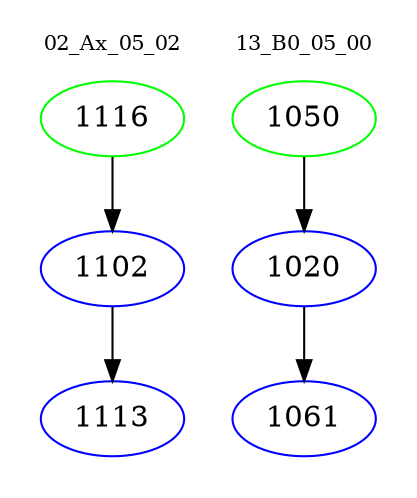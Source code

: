 digraph{
subgraph cluster_0 {
color = white
label = "02_Ax_05_02";
fontsize=10;
T0_1116 [label="1116", color="green"]
T0_1116 -> T0_1102 [color="black"]
T0_1102 [label="1102", color="blue"]
T0_1102 -> T0_1113 [color="black"]
T0_1113 [label="1113", color="blue"]
}
subgraph cluster_1 {
color = white
label = "13_B0_05_00";
fontsize=10;
T1_1050 [label="1050", color="green"]
T1_1050 -> T1_1020 [color="black"]
T1_1020 [label="1020", color="blue"]
T1_1020 -> T1_1061 [color="black"]
T1_1061 [label="1061", color="blue"]
}
}
